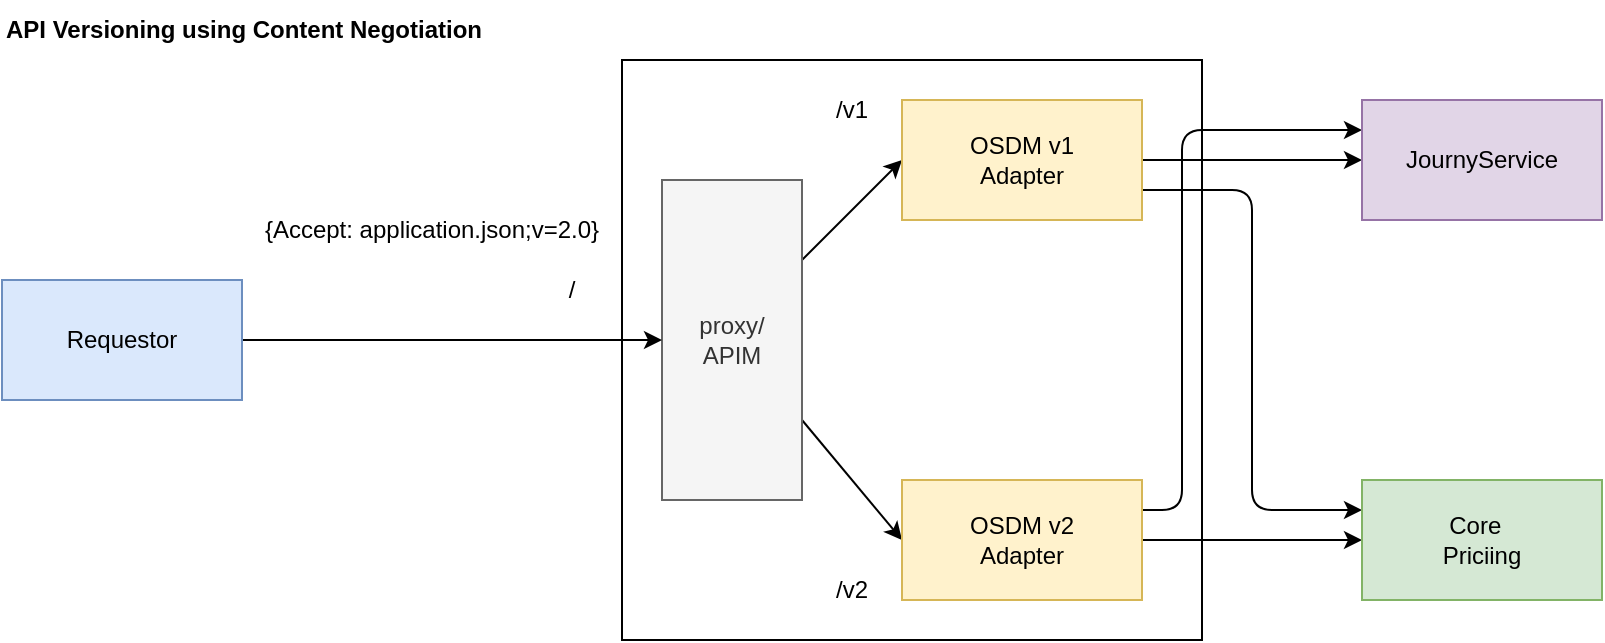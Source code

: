 <mxfile version="20.7.4" type="device"><diagram id="ZLZfCiEsqjgsJMsm-EMW" name="Seite-1"><mxGraphModel dx="1434" dy="838" grid="1" gridSize="10" guides="1" tooltips="1" connect="1" arrows="1" fold="1" page="1" pageScale="1" pageWidth="1169" pageHeight="827" math="0" shadow="0"><root><mxCell id="0"/><mxCell id="1" parent="0"/><mxCell id="Ym7hJRr-MWzsQ_ybWSuD-1" value="" style="rounded=0;whiteSpace=wrap;html=1;" vertex="1" parent="1"><mxGeometry x="350" y="180" width="290" height="290" as="geometry"/></mxCell><mxCell id="T_qjF7rZvj77sfwshJCq-4" style="rounded=0;orthogonalLoop=1;jettySize=auto;html=1;entryX=0;entryY=0.5;entryDx=0;entryDy=0;exitX=1;exitY=0.75;exitDx=0;exitDy=0;" parent="1" source="T_qjF7rZvj77sfwshJCq-1" target="T_qjF7rZvj77sfwshJCq-2" edge="1"><mxGeometry relative="1" as="geometry"/></mxCell><mxCell id="T_qjF7rZvj77sfwshJCq-5" style="rounded=0;orthogonalLoop=1;jettySize=auto;html=1;entryX=0;entryY=0.5;entryDx=0;entryDy=0;exitX=1;exitY=0.25;exitDx=0;exitDy=0;" parent="1" source="T_qjF7rZvj77sfwshJCq-1" target="T_qjF7rZvj77sfwshJCq-3" edge="1"><mxGeometry relative="1" as="geometry"/></mxCell><mxCell id="T_qjF7rZvj77sfwshJCq-1" value="proxy/&lt;br&gt;APIM" style="rounded=0;whiteSpace=wrap;html=1;fillColor=#f5f5f5;fontColor=#333333;strokeColor=#666666;" parent="1" vertex="1"><mxGeometry x="370" y="240" width="70" height="160" as="geometry"/></mxCell><mxCell id="T_qjF7rZvj77sfwshJCq-13" style="edgeStyle=orthogonalEdgeStyle;rounded=1;orthogonalLoop=1;jettySize=auto;html=1;entryX=0;entryY=0.5;entryDx=0;entryDy=0;" parent="1" source="T_qjF7rZvj77sfwshJCq-2" target="T_qjF7rZvj77sfwshJCq-11" edge="1"><mxGeometry relative="1" as="geometry"/></mxCell><mxCell id="T_qjF7rZvj77sfwshJCq-19" style="edgeStyle=orthogonalEdgeStyle;orthogonalLoop=1;jettySize=auto;html=1;entryX=0;entryY=0.25;entryDx=0;entryDy=0;exitX=1;exitY=0.25;exitDx=0;exitDy=0;rounded=1;" parent="1" source="T_qjF7rZvj77sfwshJCq-2" target="T_qjF7rZvj77sfwshJCq-17" edge="1"><mxGeometry relative="1" as="geometry"><Array as="points"><mxPoint x="630" y="405"/><mxPoint x="630" y="215"/></Array></mxGeometry></mxCell><mxCell id="T_qjF7rZvj77sfwshJCq-2" value="OSDM v2&lt;br&gt;Adapter" style="rounded=0;whiteSpace=wrap;html=1;fillColor=#fff2cc;strokeColor=#d6b656;" parent="1" vertex="1"><mxGeometry x="490" y="390" width="120" height="60" as="geometry"/></mxCell><mxCell id="T_qjF7rZvj77sfwshJCq-12" style="edgeStyle=orthogonalEdgeStyle;orthogonalLoop=1;jettySize=auto;html=1;entryX=0;entryY=0.25;entryDx=0;entryDy=0;exitX=1;exitY=0.75;exitDx=0;exitDy=0;" parent="1" source="T_qjF7rZvj77sfwshJCq-3" target="T_qjF7rZvj77sfwshJCq-11" edge="1"><mxGeometry relative="1" as="geometry"/></mxCell><mxCell id="T_qjF7rZvj77sfwshJCq-18" style="edgeStyle=none;rounded=0;orthogonalLoop=1;jettySize=auto;html=1;" parent="1" source="T_qjF7rZvj77sfwshJCq-3" target="T_qjF7rZvj77sfwshJCq-17" edge="1"><mxGeometry relative="1" as="geometry"/></mxCell><mxCell id="T_qjF7rZvj77sfwshJCq-3" value="OSDM v1&lt;br&gt;Adapter" style="rounded=0;whiteSpace=wrap;html=1;fillColor=#fff2cc;strokeColor=#d6b656;" parent="1" vertex="1"><mxGeometry x="490" y="200" width="120" height="60" as="geometry"/></mxCell><mxCell id="T_qjF7rZvj77sfwshJCq-6" value="/v2" style="text;html=1;strokeColor=none;fillColor=none;align=center;verticalAlign=middle;whiteSpace=wrap;rounded=0;" parent="1" vertex="1"><mxGeometry x="450" y="430" width="30" height="30" as="geometry"/></mxCell><mxCell id="T_qjF7rZvj77sfwshJCq-7" value="/v1" style="text;html=1;strokeColor=none;fillColor=none;align=center;verticalAlign=middle;whiteSpace=wrap;rounded=0;" parent="1" vertex="1"><mxGeometry x="450" y="190" width="30" height="30" as="geometry"/></mxCell><mxCell id="T_qjF7rZvj77sfwshJCq-8" value="" style="endArrow=classic;html=1;rounded=0;entryX=0;entryY=0.5;entryDx=0;entryDy=0;" parent="1" target="T_qjF7rZvj77sfwshJCq-1" edge="1"><mxGeometry width="50" height="50" relative="1" as="geometry"><mxPoint x="160" y="320" as="sourcePoint"/><mxPoint x="590" y="420" as="targetPoint"/></mxGeometry></mxCell><mxCell id="T_qjF7rZvj77sfwshJCq-9" value="Requestor" style="rounded=0;whiteSpace=wrap;html=1;fillColor=#dae8fc;strokeColor=#6c8ebf;" parent="1" vertex="1"><mxGeometry x="40" y="290" width="120" height="60" as="geometry"/></mxCell><mxCell id="T_qjF7rZvj77sfwshJCq-11" value="Core&amp;nbsp;&amp;nbsp;&lt;br&gt;Priciing" style="rounded=0;whiteSpace=wrap;html=1;fillColor=#d5e8d4;strokeColor=#82b366;" parent="1" vertex="1"><mxGeometry x="720" y="390" width="120" height="60" as="geometry"/></mxCell><mxCell id="T_qjF7rZvj77sfwshJCq-14" value="/" style="text;html=1;strokeColor=none;fillColor=none;align=center;verticalAlign=middle;whiteSpace=wrap;rounded=0;" parent="1" vertex="1"><mxGeometry x="310" y="280" width="30" height="30" as="geometry"/></mxCell><mxCell id="T_qjF7rZvj77sfwshJCq-15" value="{Accept: application.json;v=2.0}" style="text;html=1;strokeColor=none;fillColor=none;align=center;verticalAlign=middle;whiteSpace=wrap;rounded=0;" parent="1" vertex="1"><mxGeometry x="170" y="250" width="170" height="30" as="geometry"/></mxCell><mxCell id="T_qjF7rZvj77sfwshJCq-17" value="JournyService" style="rounded=0;whiteSpace=wrap;html=1;fillColor=#e1d5e7;strokeColor=#9673a6;" parent="1" vertex="1"><mxGeometry x="720" y="200" width="120" height="60" as="geometry"/></mxCell><mxCell id="yG2CGBhhbOoew6lmDQ9i-1" value="&lt;b&gt;API Versioning using Content Negotiation&lt;/b&gt;" style="text;html=1;strokeColor=none;fillColor=none;align=left;verticalAlign=middle;whiteSpace=wrap;rounded=0;" parent="1" vertex="1"><mxGeometry x="40" y="150" width="250" height="30" as="geometry"/></mxCell></root></mxGraphModel></diagram></mxfile>